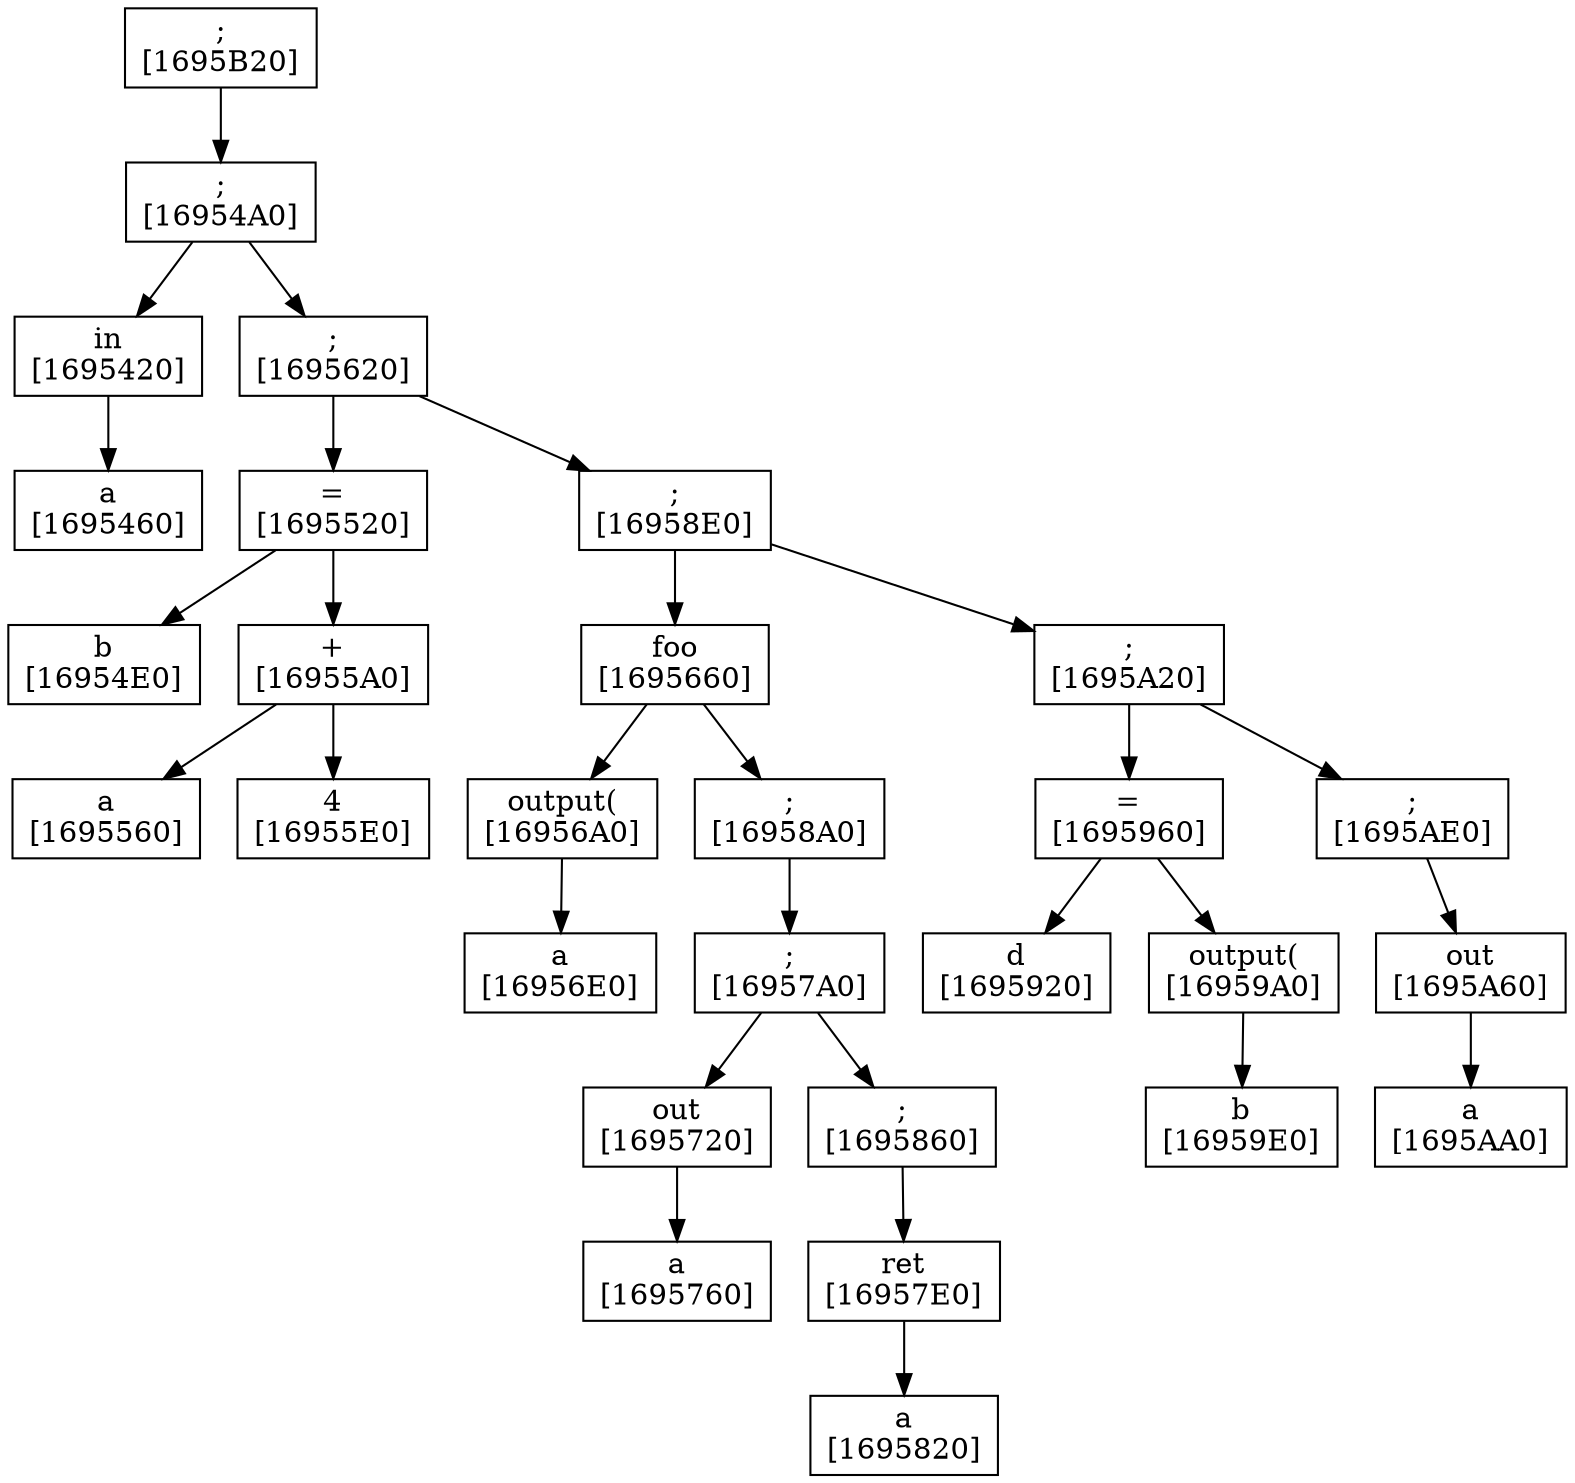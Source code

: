 digraph Tree
{
	node[shape = polygon];
";
[1695B20]"
";
[1695B20]"->";
[16954A0]"
";
[16954A0]"->"in
[1695420]"
"in
[1695420]"->"a
[1695460]"
";
[16954A0]"->";
[1695620]"
";
[1695620]"->"=
[1695520]"
"=
[1695520]"->"b
[16954E0]"
"=
[1695520]"->"+
[16955A0]"
"+
[16955A0]"->"a
[1695560]"
"+
[16955A0]"->"4
[16955E0]"
";
[1695620]"->";
[16958E0]"
";
[16958E0]"->"foo
[1695660]"
"foo
[1695660]"->"output(
[16956A0]"
"output(
[16956A0]"->"a
[16956E0]"
"foo
[1695660]"->";
[16958A0]"
";
[16958A0]"->";
[16957A0]"
";
[16957A0]"->"out
[1695720]"
"out
[1695720]"->"a
[1695760]"
";
[16957A0]"->";
[1695860]"
";
[1695860]"->"ret
[16957E0]"
"ret
[16957E0]"->"a
[1695820]"
";
[16958E0]"->";
[1695A20]"
";
[1695A20]"->"=
[1695960]"
"=
[1695960]"->"d
[1695920]"
"=
[1695960]"->"output(
[16959A0]"
"output(
[16959A0]"->"b
[16959E0]"
";
[1695A20]"->";
[1695AE0]"
";
[1695AE0]"->"out
[1695A60]"
"out
[1695A60]"->"a
[1695AA0]"
}
